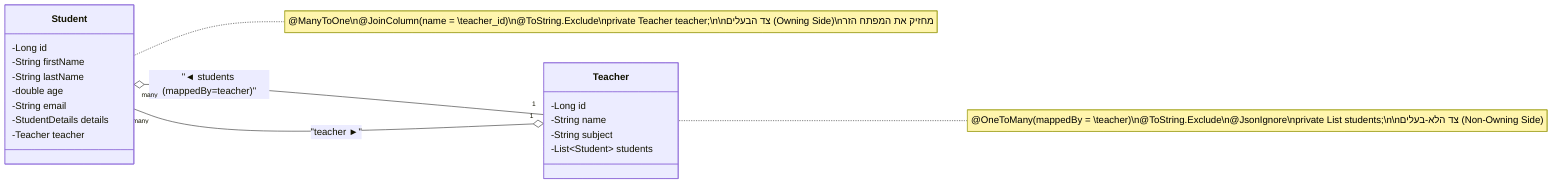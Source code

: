 classDiagram
    direction RL

    class Teacher {
        -Long id
        -String name
        -String subject
        -List~Student~ students
    }

    class Student {
        -Long id
        -String firstName
        -String lastName
        -double age
        -String email
        -StudentDetails details
        -Teacher teacher
    }

    Student "many" --o "1" Teacher : "teacher ►"
    Teacher "1" --o "many" Student : "◄ students (mappedBy=teacher)"

    note for Student "@ManyToOne\n@JoinColumn(name = \teacher_id\)\n@ToString.Exclude\nprivate Teacher teacher;\n\nצד הבעלים (Owning Side)\nמחזיק את המפתח הזר"
note for Teacher "@OneToMany(mappedBy = \teacher\)\n@ToString.Exclude\n@JsonIgnore\nprivate List<Student> students;\n\nצד הלא-בעלים (Non-Owning Side)"